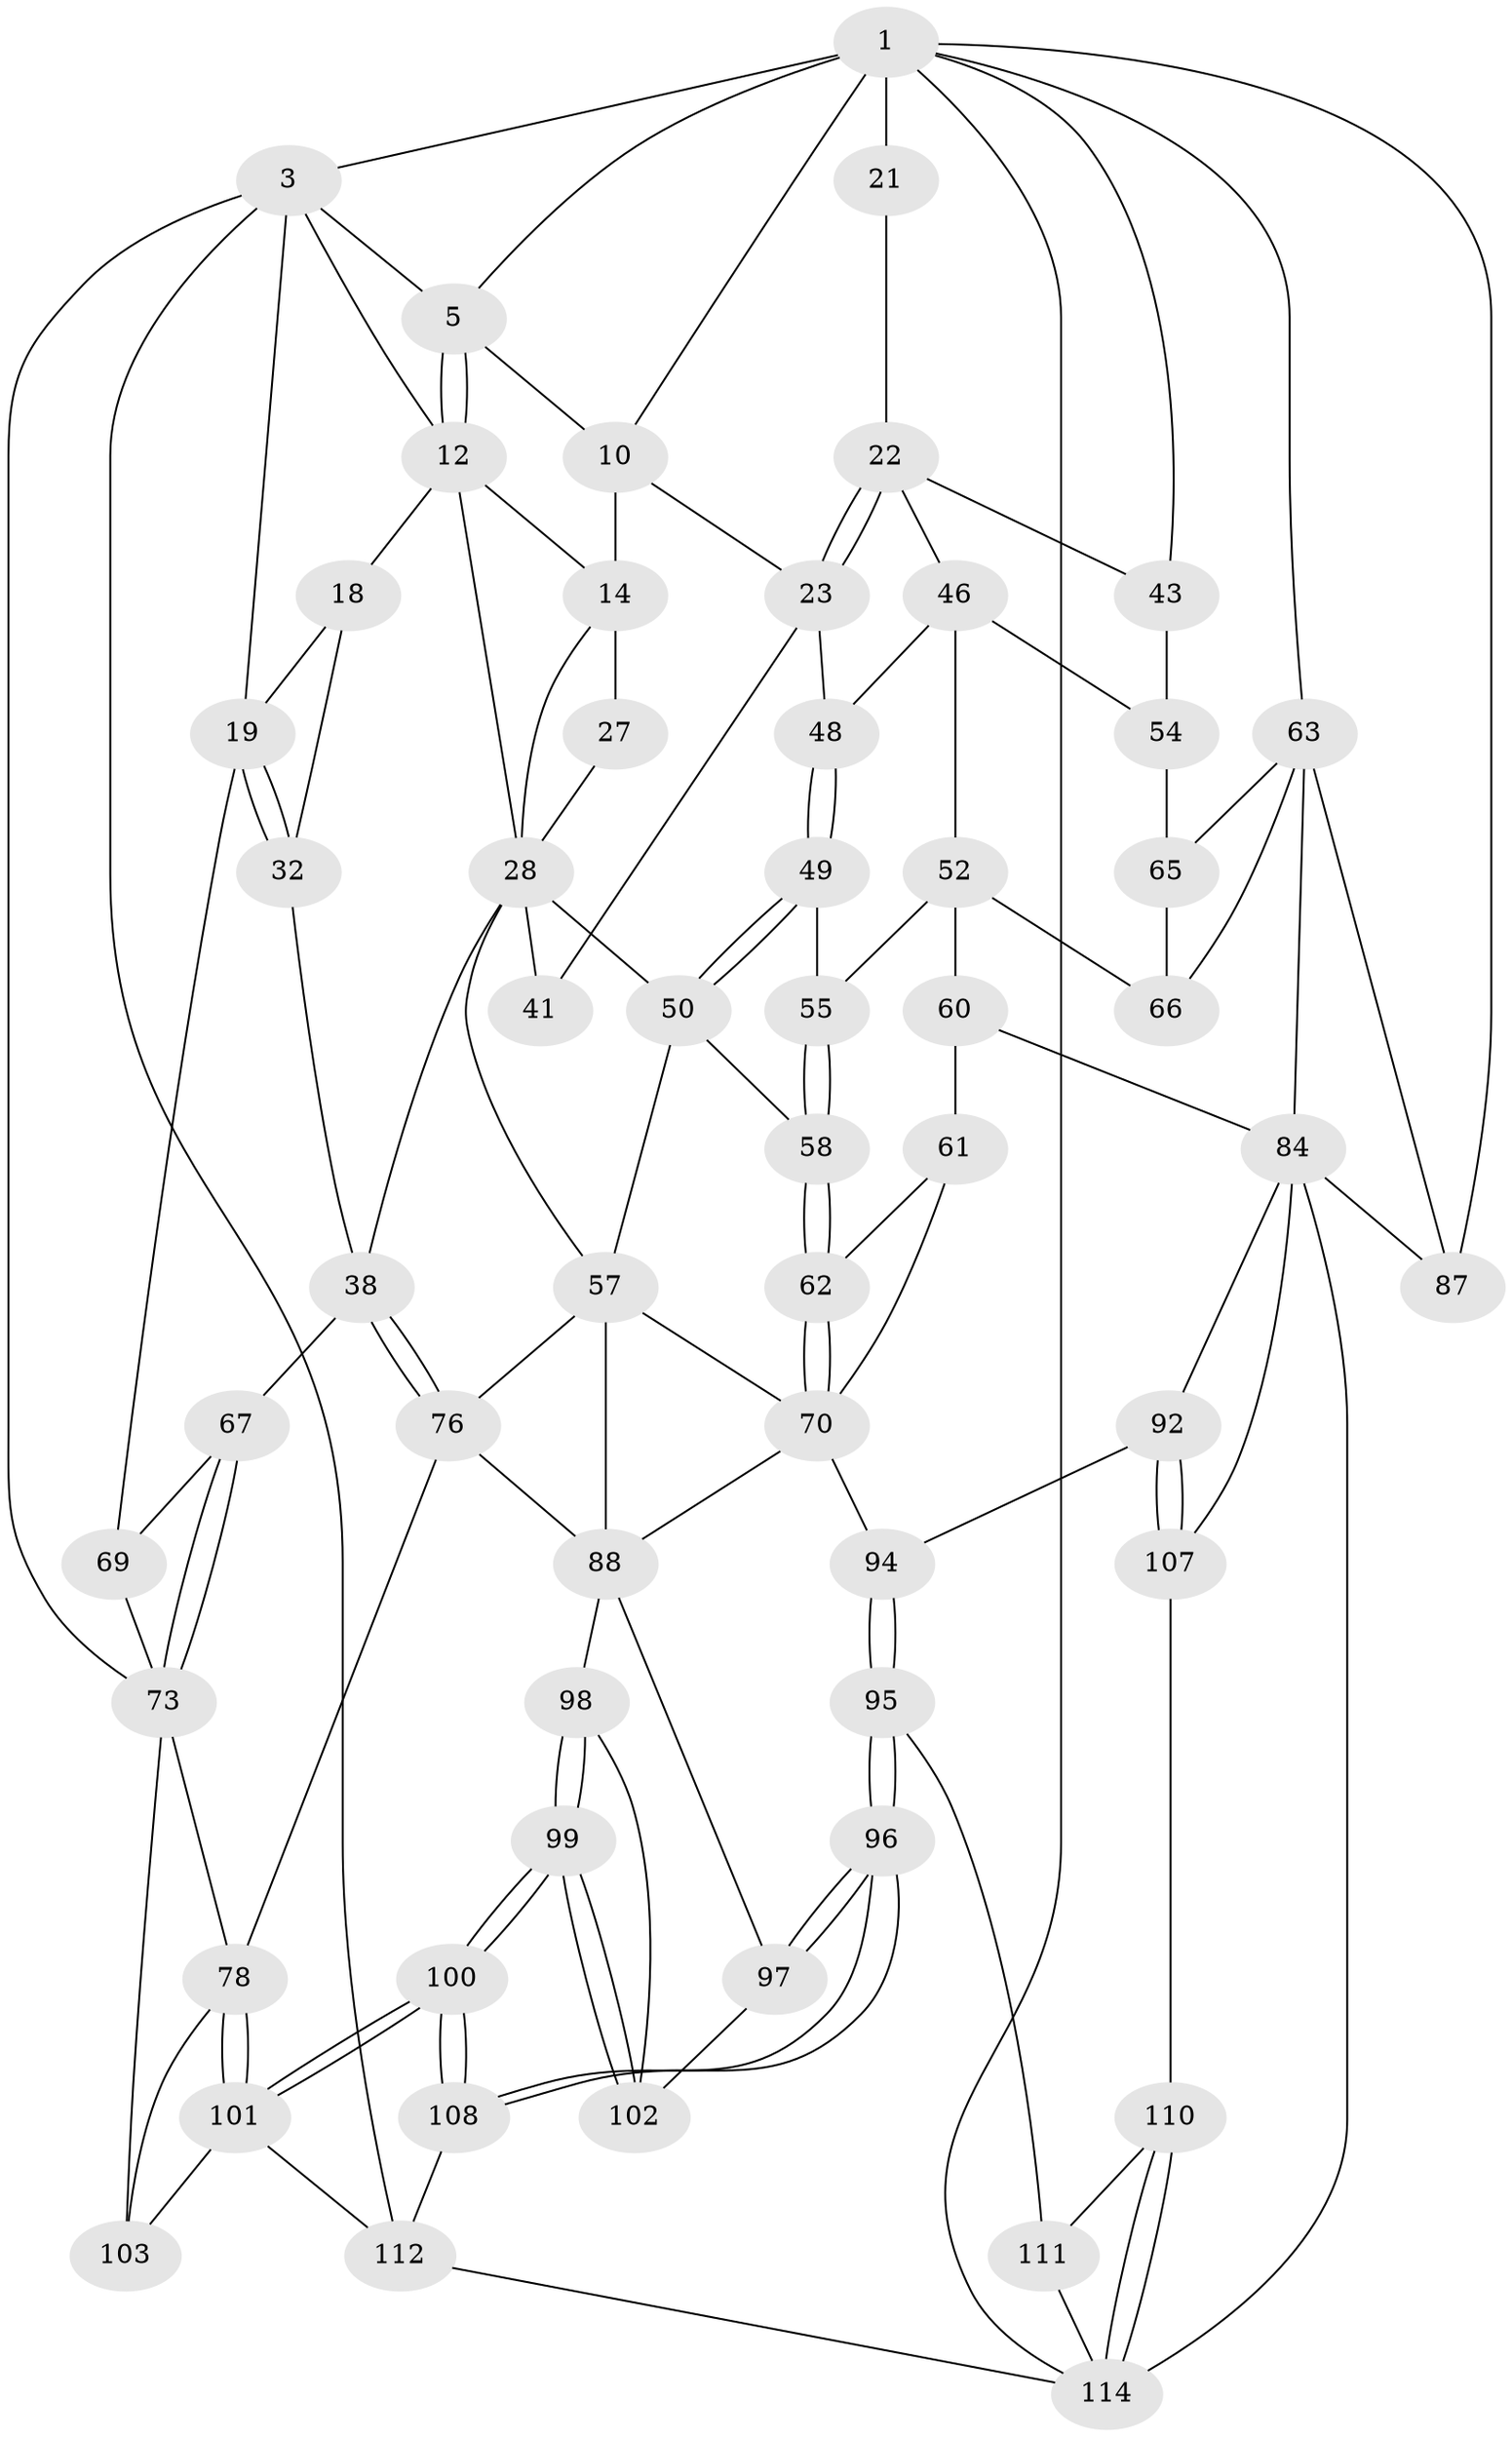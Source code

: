 // original degree distribution, {3: 0.017241379310344827, 6: 0.25, 4: 0.2672413793103448, 5: 0.46551724137931033}
// Generated by graph-tools (version 1.1) at 2025/17/03/09/25 04:17:18]
// undirected, 58 vertices, 129 edges
graph export_dot {
graph [start="1"]
  node [color=gray90,style=filled];
  1 [pos="+0.9556370662411069+0",super="+8+2"];
  3 [pos="+0+0",super="+81+4"];
  5 [pos="+0.34819492558837395+0",super="+6"];
  10 [pos="+0.6549124916242781+0.1789250900622513",super="+11+24"];
  12 [pos="+0.27197168527977694+0.019065971549221804",super="+16"];
  14 [pos="+0.49997049253085607+0.142939564623738",super="+15+26"];
  18 [pos="+0.2324425347703032+0.22193759875718555"];
  19 [pos="+0.06939588048867842+0.16883808532481182",super="+20"];
  21 [pos="+0.8593941998285227+0.18228680949775228"];
  22 [pos="+0.8556156573559618+0.18830097293424086",super="+44"];
  23 [pos="+0.6929057317583817+0.23888571346836196",super="+40"];
  27 [pos="+0.3878804378021332+0.2236043829809687"];
  28 [pos="+0.37632247924668244+0.25043323906140535",super="+34+29"];
  32 [pos="+0.08582693728824782+0.29301835906159845",super="+35"];
  38 [pos="+0.2710613046627763+0.44473290203912513",super="+39"];
  41 [pos="+0.5041935789708079+0.30670093723737474"];
  43 [pos="+0.8941225528478505+0.3352845973135378"];
  46 [pos="+0.7496198454385559+0.35985235078276734",super="+47+51"];
  48 [pos="+0.6731868495146953+0.3108247205823909"];
  49 [pos="+0.6587620509085459+0.350561851854769"];
  50 [pos="+0.5448908544011178+0.4675423880320167",super="+56"];
  52 [pos="+0.8141479329631448+0.4657756416849757",super="+53+59"];
  54 [pos="+0.8486807092242291+0.420381868463012"];
  55 [pos="+0.6860469818540493+0.452661678543372"];
  57 [pos="+0.49913648983427694+0.5068555455347975",super="+72"];
  58 [pos="+0.634095566211492+0.5115147269185466"];
  60 [pos="+0.8089359249019751+0.6005271993883458"];
  61 [pos="+0.7253612301345498+0.596545479619495"];
  62 [pos="+0.6343686713845123+0.5119151603379551"];
  63 [pos="+1+0.48504960527932095",super="+83+64"];
  65 [pos="+0.9529273164596228+0.4597122806598353"];
  66 [pos="+0.9023045420521039+0.5373440632210958"];
  67 [pos="+0.1840582797247585+0.4238070240514936",super="+68"];
  69 [pos="+0+0.34614104617422364"];
  70 [pos="+0.5672484325503109+0.6615025202012609",super="+71+91"];
  73 [pos="+0.07726641470090267+0.5647444158614304",super="+74"];
  76 [pos="+0.2739732075496878+0.45621553201514015",super="+77"];
  78 [pos="+0.2082709890480246+0.6932565700186354",super="+79"];
  84 [pos="+0.9873761288182581+0.6906727991985678",super="+85+105"];
  87 [pos="+1+0.9063530049973528"];
  88 [pos="+0.35159624248808535+0.6655709709394088",super="+89+90"];
  92 [pos="+0.8065160662746652+0.7543164099695339",super="+93"];
  94 [pos="+0.6608360776684327+0.7905187725455262"];
  95 [pos="+0.5563126073095103+0.9030892388775298"];
  96 [pos="+0.5224902328841248+0.9202279954069613"];
  97 [pos="+0.4758446315231033+0.7772112879046427"];
  98 [pos="+0.32970382006963395+0.7097986760161633"];
  99 [pos="+0.31259628450280535+0.8121049818519301"];
  100 [pos="+0.28646077078445137+0.8557464541591465"];
  101 [pos="+0.22034813759928273+0.8161773262627657",super="+104"];
  102 [pos="+0.4147569608083855+0.7710302421093778"];
  103 [pos="+0.0822797313006326+0.7438345632312428"];
  107 [pos="+0.8456700589188179+0.8594767581354105",super="+109"];
  108 [pos="+0.40924859640815053+1"];
  110 [pos="+0.7417845192224479+0.9050442519136429"];
  111 [pos="+0.6229343079663308+0.9154266541102882"];
  112 [pos="+0+1",super="+113"];
  114 [pos="+0.8401930249655554+1",super="+115"];
  1 -- 10;
  1 -- 21 [weight=2];
  1 -- 3 [weight=2];
  1 -- 87;
  1 -- 43;
  1 -- 63;
  1 -- 114;
  1 -- 5;
  3 -- 112;
  3 -- 5;
  3 -- 12;
  3 -- 73;
  3 -- 19 [weight=2];
  5 -- 12;
  5 -- 12;
  5 -- 10;
  10 -- 14 [weight=2];
  10 -- 23;
  12 -- 18;
  12 -- 14;
  12 -- 28;
  14 -- 27 [weight=2];
  14 -- 28;
  18 -- 19;
  18 -- 32;
  19 -- 32 [weight=2];
  19 -- 32;
  19 -- 69;
  21 -- 22;
  22 -- 23;
  22 -- 23;
  22 -- 46;
  22 -- 43;
  23 -- 48;
  23 -- 41;
  27 -- 28;
  28 -- 41 [weight=2];
  28 -- 50;
  28 -- 38;
  28 -- 57;
  32 -- 38;
  38 -- 76;
  38 -- 76;
  38 -- 67;
  43 -- 54;
  46 -- 48;
  46 -- 52 [weight=2];
  46 -- 54;
  48 -- 49;
  48 -- 49;
  49 -- 50;
  49 -- 50;
  49 -- 55;
  50 -- 57;
  50 -- 58;
  52 -- 55;
  52 -- 66;
  52 -- 60;
  54 -- 65;
  55 -- 58;
  55 -- 58;
  57 -- 88;
  57 -- 76;
  57 -- 70;
  58 -- 62;
  58 -- 62;
  60 -- 61;
  60 -- 84;
  61 -- 62;
  61 -- 70;
  62 -- 70;
  62 -- 70;
  63 -- 84;
  63 -- 87;
  63 -- 65;
  63 -- 66;
  65 -- 66;
  67 -- 73 [weight=2];
  67 -- 73;
  67 -- 69;
  69 -- 73;
  70 -- 88;
  70 -- 94;
  73 -- 78;
  73 -- 103;
  76 -- 88;
  76 -- 78;
  78 -- 101;
  78 -- 101;
  78 -- 103;
  84 -- 92;
  84 -- 114;
  84 -- 107;
  84 -- 87;
  88 -- 98;
  88 -- 97;
  92 -- 107 [weight=2];
  92 -- 107;
  92 -- 94;
  94 -- 95;
  94 -- 95;
  95 -- 96;
  95 -- 96;
  95 -- 111;
  96 -- 97;
  96 -- 97;
  96 -- 108;
  96 -- 108;
  97 -- 102;
  98 -- 99;
  98 -- 99;
  98 -- 102;
  99 -- 100;
  99 -- 100;
  99 -- 102;
  99 -- 102;
  100 -- 101;
  100 -- 101;
  100 -- 108;
  100 -- 108;
  101 -- 112;
  101 -- 103;
  107 -- 110;
  108 -- 112;
  110 -- 111;
  110 -- 114;
  110 -- 114;
  111 -- 114;
  112 -- 114;
}
